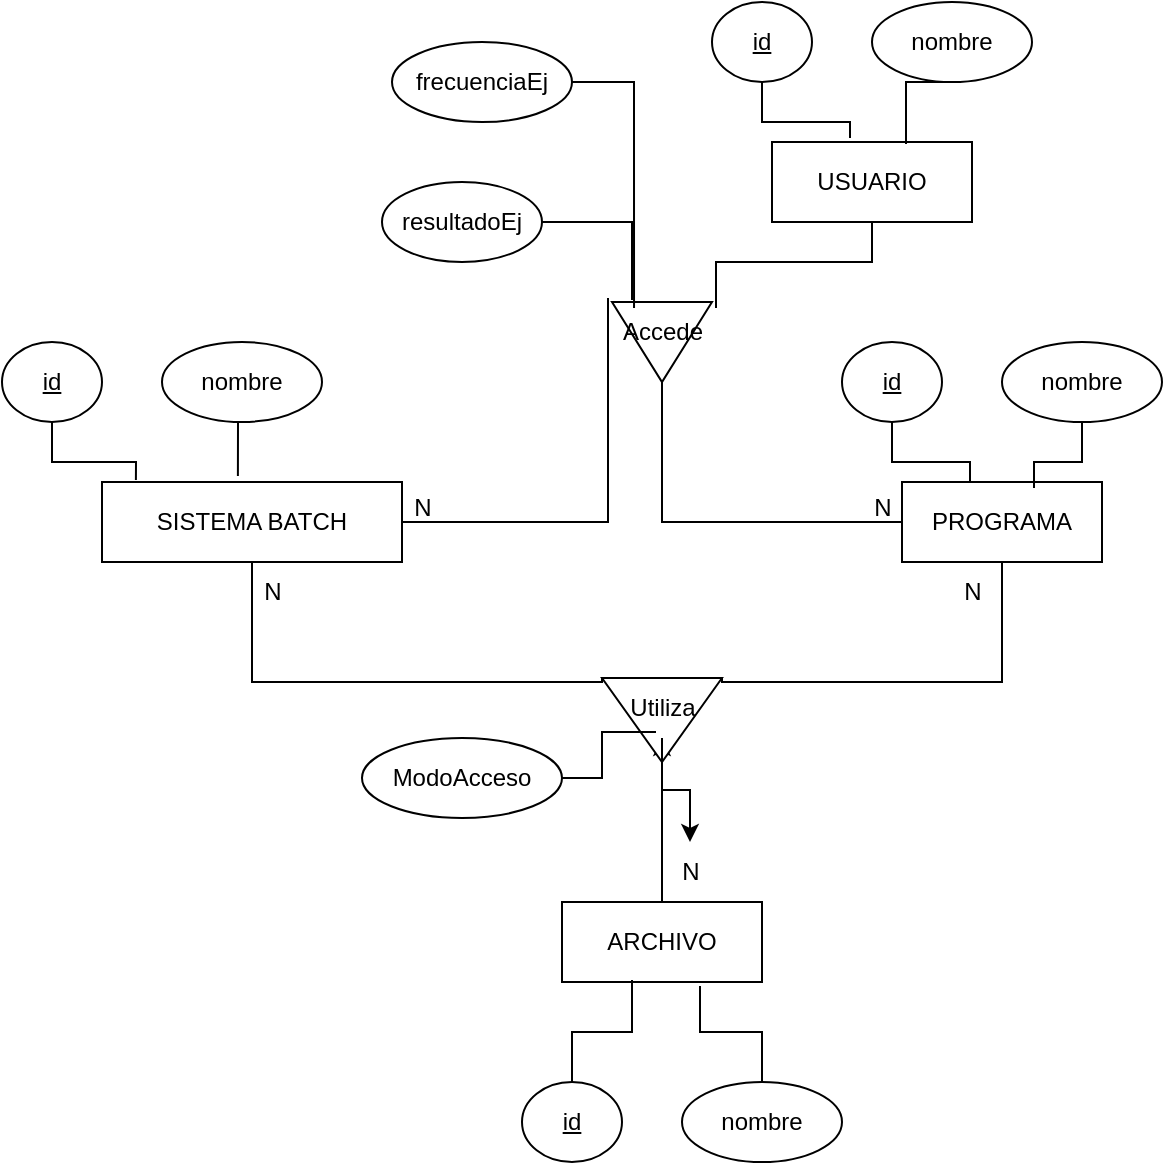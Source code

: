 <mxfile version="24.7.5">
  <diagram name="Página-1" id="vr1mkFRGfHqPhO6ZruIV">
    <mxGraphModel dx="703" dy="1717" grid="1" gridSize="10" guides="1" tooltips="1" connect="1" arrows="1" fold="1" page="1" pageScale="1" pageWidth="827" pageHeight="1169" math="0" shadow="0">
      <root>
        <mxCell id="0" />
        <mxCell id="1" parent="0" />
        <mxCell id="41ywjdvraxIa2r-hHL1E-27" style="edgeStyle=orthogonalEdgeStyle;rounded=0;orthogonalLoop=1;jettySize=auto;html=1;exitX=1;exitY=0.5;exitDx=0;exitDy=0;entryX=0.05;entryY=-0.067;entryDx=0;entryDy=0;endArrow=none;endFill=0;entryPerimeter=0;" edge="1" parent="1" source="41ywjdvraxIa2r-hHL1E-1" target="41ywjdvraxIa2r-hHL1E-43">
          <mxGeometry relative="1" as="geometry">
            <mxPoint x="360" y="150" as="targetPoint" />
          </mxGeometry>
        </mxCell>
        <mxCell id="41ywjdvraxIa2r-hHL1E-1" value="SISTEMA BATCH" style="whiteSpace=wrap;html=1;align=center;" vertex="1" parent="1">
          <mxGeometry x="120" y="130" width="150" height="40" as="geometry" />
        </mxCell>
        <mxCell id="41ywjdvraxIa2r-hHL1E-2" value="PROGRAMA" style="whiteSpace=wrap;html=1;align=center;" vertex="1" parent="1">
          <mxGeometry x="520" y="130" width="100" height="40" as="geometry" />
        </mxCell>
        <mxCell id="41ywjdvraxIa2r-hHL1E-37" value="" style="edgeStyle=orthogonalEdgeStyle;rounded=0;orthogonalLoop=1;jettySize=auto;html=1;" edge="1" parent="1" source="41ywjdvraxIa2r-hHL1E-3" target="41ywjdvraxIa2r-hHL1E-22">
          <mxGeometry relative="1" as="geometry" />
        </mxCell>
        <mxCell id="41ywjdvraxIa2r-hHL1E-3" value="ARCHIVO" style="whiteSpace=wrap;html=1;align=center;" vertex="1" parent="1">
          <mxGeometry x="350" y="340" width="100" height="40" as="geometry" />
        </mxCell>
        <mxCell id="41ywjdvraxIa2r-hHL1E-5" style="edgeStyle=orthogonalEdgeStyle;rounded=0;orthogonalLoop=1;jettySize=auto;html=1;exitX=0;exitY=0;exitDx=30;exitDy=0;exitPerimeter=0;entryX=0.5;entryY=0;entryDx=0;entryDy=0;endArrow=none;endFill=0;" edge="1" parent="1" source="41ywjdvraxIa2r-hHL1E-4" target="41ywjdvraxIa2r-hHL1E-3">
          <mxGeometry relative="1" as="geometry" />
        </mxCell>
        <mxCell id="41ywjdvraxIa2r-hHL1E-8" style="edgeStyle=orthogonalEdgeStyle;rounded=0;orthogonalLoop=1;jettySize=auto;html=1;exitX=0;exitY=1;exitDx=0;exitDy=0;exitPerimeter=0;entryX=0.5;entryY=1;entryDx=0;entryDy=0;endArrow=none;endFill=0;" edge="1" parent="1" source="41ywjdvraxIa2r-hHL1E-4" target="41ywjdvraxIa2r-hHL1E-2">
          <mxGeometry relative="1" as="geometry">
            <Array as="points">
              <mxPoint x="430" y="230" />
              <mxPoint x="570" y="230" />
            </Array>
          </mxGeometry>
        </mxCell>
        <mxCell id="41ywjdvraxIa2r-hHL1E-9" style="edgeStyle=orthogonalEdgeStyle;rounded=0;orthogonalLoop=1;jettySize=auto;html=1;exitX=1;exitY=1;exitDx=0;exitDy=0;exitPerimeter=0;entryX=0.5;entryY=1;entryDx=0;entryDy=0;endArrow=none;endFill=0;" edge="1" parent="1" source="41ywjdvraxIa2r-hHL1E-4" target="41ywjdvraxIa2r-hHL1E-1">
          <mxGeometry relative="1" as="geometry">
            <Array as="points">
              <mxPoint x="370" y="230" />
              <mxPoint x="195" y="230" />
            </Array>
          </mxGeometry>
        </mxCell>
        <mxCell id="41ywjdvraxIa2r-hHL1E-4" value="" style="verticalLabelPosition=bottom;verticalAlign=top;html=1;shape=mxgraph.basic.acute_triangle;dx=0.5;rotation=-180;" vertex="1" parent="1">
          <mxGeometry x="370" y="228" width="60" height="42" as="geometry" />
        </mxCell>
        <mxCell id="41ywjdvraxIa2r-hHL1E-10" value="id" style="ellipse;whiteSpace=wrap;html=1;align=center;fontStyle=4;" vertex="1" parent="1">
          <mxGeometry x="70" y="60" width="50" height="40" as="geometry" />
        </mxCell>
        <mxCell id="41ywjdvraxIa2r-hHL1E-11" value="nombre" style="ellipse;whiteSpace=wrap;html=1;align=center;" vertex="1" parent="1">
          <mxGeometry x="150" y="60" width="80" height="40" as="geometry" />
        </mxCell>
        <mxCell id="41ywjdvraxIa2r-hHL1E-12" style="edgeStyle=orthogonalEdgeStyle;rounded=0;orthogonalLoop=1;jettySize=auto;html=1;exitX=0.5;exitY=1;exitDx=0;exitDy=0;entryX=0.113;entryY=-0.025;entryDx=0;entryDy=0;entryPerimeter=0;endArrow=none;endFill=0;" edge="1" parent="1" source="41ywjdvraxIa2r-hHL1E-10" target="41ywjdvraxIa2r-hHL1E-1">
          <mxGeometry relative="1" as="geometry" />
        </mxCell>
        <mxCell id="41ywjdvraxIa2r-hHL1E-13" style="edgeStyle=orthogonalEdgeStyle;rounded=0;orthogonalLoop=1;jettySize=auto;html=1;exitX=0.5;exitY=1;exitDx=0;exitDy=0;entryX=0.453;entryY=-0.075;entryDx=0;entryDy=0;entryPerimeter=0;endArrow=none;endFill=0;" edge="1" parent="1" source="41ywjdvraxIa2r-hHL1E-11" target="41ywjdvraxIa2r-hHL1E-1">
          <mxGeometry relative="1" as="geometry" />
        </mxCell>
        <mxCell id="41ywjdvraxIa2r-hHL1E-14" value="id" style="ellipse;whiteSpace=wrap;html=1;align=center;fontStyle=4;" vertex="1" parent="1">
          <mxGeometry x="490" y="60" width="50" height="40" as="geometry" />
        </mxCell>
        <mxCell id="41ywjdvraxIa2r-hHL1E-15" value="nombre" style="ellipse;whiteSpace=wrap;html=1;align=center;" vertex="1" parent="1">
          <mxGeometry x="570" y="60" width="80" height="40" as="geometry" />
        </mxCell>
        <mxCell id="41ywjdvraxIa2r-hHL1E-16" value="id" style="ellipse;whiteSpace=wrap;html=1;align=center;fontStyle=4;" vertex="1" parent="1">
          <mxGeometry x="330" y="430" width="50" height="40" as="geometry" />
        </mxCell>
        <mxCell id="41ywjdvraxIa2r-hHL1E-17" value="nombre" style="ellipse;whiteSpace=wrap;html=1;align=center;" vertex="1" parent="1">
          <mxGeometry x="410" y="430" width="80" height="40" as="geometry" />
        </mxCell>
        <mxCell id="41ywjdvraxIa2r-hHL1E-18" style="edgeStyle=orthogonalEdgeStyle;rounded=0;orthogonalLoop=1;jettySize=auto;html=1;exitX=0.5;exitY=1;exitDx=0;exitDy=0;entryX=0.66;entryY=0.075;entryDx=0;entryDy=0;entryPerimeter=0;endArrow=none;endFill=0;" edge="1" parent="1" source="41ywjdvraxIa2r-hHL1E-15" target="41ywjdvraxIa2r-hHL1E-2">
          <mxGeometry relative="1" as="geometry" />
        </mxCell>
        <mxCell id="41ywjdvraxIa2r-hHL1E-19" style="edgeStyle=orthogonalEdgeStyle;rounded=0;orthogonalLoop=1;jettySize=auto;html=1;exitX=0.5;exitY=1;exitDx=0;exitDy=0;entryX=0.34;entryY=0;entryDx=0;entryDy=0;entryPerimeter=0;endArrow=none;endFill=0;" edge="1" parent="1" source="41ywjdvraxIa2r-hHL1E-14" target="41ywjdvraxIa2r-hHL1E-2">
          <mxGeometry relative="1" as="geometry" />
        </mxCell>
        <mxCell id="41ywjdvraxIa2r-hHL1E-20" style="edgeStyle=orthogonalEdgeStyle;rounded=0;orthogonalLoop=1;jettySize=auto;html=1;exitX=0.5;exitY=0;exitDx=0;exitDy=0;entryX=0.35;entryY=0.975;entryDx=0;entryDy=0;entryPerimeter=0;endArrow=none;endFill=0;" edge="1" parent="1" source="41ywjdvraxIa2r-hHL1E-16" target="41ywjdvraxIa2r-hHL1E-3">
          <mxGeometry relative="1" as="geometry" />
        </mxCell>
        <mxCell id="41ywjdvraxIa2r-hHL1E-21" style="edgeStyle=orthogonalEdgeStyle;rounded=0;orthogonalLoop=1;jettySize=auto;html=1;exitX=0.5;exitY=0;exitDx=0;exitDy=0;entryX=0.69;entryY=1.05;entryDx=0;entryDy=0;entryPerimeter=0;endArrow=none;endFill=0;" edge="1" parent="1" source="41ywjdvraxIa2r-hHL1E-17" target="41ywjdvraxIa2r-hHL1E-3">
          <mxGeometry relative="1" as="geometry" />
        </mxCell>
        <mxCell id="41ywjdvraxIa2r-hHL1E-41" value="" style="edgeStyle=orthogonalEdgeStyle;rounded=0;orthogonalLoop=1;jettySize=auto;html=1;" edge="1" parent="1" source="41ywjdvraxIa2r-hHL1E-22" target="41ywjdvraxIa2r-hHL1E-38">
          <mxGeometry relative="1" as="geometry" />
        </mxCell>
        <mxCell id="41ywjdvraxIa2r-hHL1E-22" value="Utiliza" style="text;html=1;align=center;verticalAlign=middle;resizable=0;points=[];autosize=1;strokeColor=none;fillColor=none;" vertex="1" parent="1">
          <mxGeometry x="370" y="228" width="60" height="30" as="geometry" />
        </mxCell>
        <mxCell id="41ywjdvraxIa2r-hHL1E-23" value="ModoAcceso" style="ellipse;whiteSpace=wrap;html=1;align=center;" vertex="1" parent="1">
          <mxGeometry x="250" y="258" width="100" height="40" as="geometry" />
        </mxCell>
        <mxCell id="41ywjdvraxIa2r-hHL1E-25" style="edgeStyle=orthogonalEdgeStyle;rounded=0;orthogonalLoop=1;jettySize=auto;html=1;exitX=1;exitY=0.5;exitDx=0;exitDy=0;entryX=0.45;entryY=0.9;entryDx=0;entryDy=0;entryPerimeter=0;endArrow=none;endFill=0;" edge="1" parent="1" source="41ywjdvraxIa2r-hHL1E-23" target="41ywjdvraxIa2r-hHL1E-22">
          <mxGeometry relative="1" as="geometry" />
        </mxCell>
        <mxCell id="41ywjdvraxIa2r-hHL1E-28" style="edgeStyle=orthogonalEdgeStyle;rounded=0;orthogonalLoop=1;jettySize=auto;html=1;entryX=0;entryY=0.5;entryDx=0;entryDy=0;endArrow=none;endFill=0;exitX=0;exitY=0;exitDx=25;exitDy=0;exitPerimeter=0;" edge="1" parent="1" source="41ywjdvraxIa2r-hHL1E-42" target="41ywjdvraxIa2r-hHL1E-2">
          <mxGeometry relative="1" as="geometry">
            <mxPoint x="440" y="150" as="sourcePoint" />
          </mxGeometry>
        </mxCell>
        <mxCell id="41ywjdvraxIa2r-hHL1E-29" value="frecuenciaEj" style="ellipse;whiteSpace=wrap;html=1;align=center;" vertex="1" parent="1">
          <mxGeometry x="265" y="-90" width="90" height="40" as="geometry" />
        </mxCell>
        <mxCell id="41ywjdvraxIa2r-hHL1E-31" value="resultadoEj" style="ellipse;whiteSpace=wrap;html=1;align=center;" vertex="1" parent="1">
          <mxGeometry x="260" y="-20" width="80" height="40" as="geometry" />
        </mxCell>
        <mxCell id="41ywjdvraxIa2r-hHL1E-33" value="N" style="text;html=1;align=center;verticalAlign=middle;resizable=0;points=[];autosize=1;strokeColor=none;fillColor=none;" vertex="1" parent="1">
          <mxGeometry x="495" y="128" width="30" height="30" as="geometry" />
        </mxCell>
        <mxCell id="41ywjdvraxIa2r-hHL1E-34" value="N" style="text;html=1;align=center;verticalAlign=middle;resizable=0;points=[];autosize=1;strokeColor=none;fillColor=none;" vertex="1" parent="1">
          <mxGeometry x="265" y="128" width="30" height="30" as="geometry" />
        </mxCell>
        <mxCell id="41ywjdvraxIa2r-hHL1E-35" value="N" style="text;html=1;align=center;verticalAlign=middle;resizable=0;points=[];autosize=1;strokeColor=none;fillColor=none;" vertex="1" parent="1">
          <mxGeometry x="190" y="170" width="30" height="30" as="geometry" />
        </mxCell>
        <mxCell id="41ywjdvraxIa2r-hHL1E-36" value="N" style="text;html=1;align=center;verticalAlign=middle;resizable=0;points=[];autosize=1;strokeColor=none;fillColor=none;" vertex="1" parent="1">
          <mxGeometry x="540" y="170" width="30" height="30" as="geometry" />
        </mxCell>
        <mxCell id="41ywjdvraxIa2r-hHL1E-38" value="N" style="text;html=1;align=center;verticalAlign=middle;resizable=0;points=[];autosize=1;strokeColor=none;fillColor=none;" vertex="1" parent="1">
          <mxGeometry x="399" y="310" width="30" height="30" as="geometry" />
        </mxCell>
        <mxCell id="41ywjdvraxIa2r-hHL1E-39" value="USUARIO" style="whiteSpace=wrap;html=1;align=center;" vertex="1" parent="1">
          <mxGeometry x="455" y="-40" width="100" height="40" as="geometry" />
        </mxCell>
        <mxCell id="41ywjdvraxIa2r-hHL1E-42" value="" style="verticalLabelPosition=bottom;verticalAlign=top;html=1;shape=mxgraph.basic.acute_triangle;dx=0.5;rotation=-180;" vertex="1" parent="1">
          <mxGeometry x="375" y="40" width="50" height="40" as="geometry" />
        </mxCell>
        <mxCell id="41ywjdvraxIa2r-hHL1E-43" value="Accede" style="text;html=1;align=center;verticalAlign=middle;resizable=0;points=[];autosize=1;strokeColor=none;fillColor=none;" vertex="1" parent="1">
          <mxGeometry x="370" y="40" width="60" height="30" as="geometry" />
        </mxCell>
        <mxCell id="41ywjdvraxIa2r-hHL1E-44" style="edgeStyle=orthogonalEdgeStyle;rounded=0;orthogonalLoop=1;jettySize=auto;html=1;exitX=0.5;exitY=1;exitDx=0;exitDy=0;entryX=0.95;entryY=0.1;entryDx=0;entryDy=0;entryPerimeter=0;endArrow=none;endFill=0;" edge="1" parent="1" source="41ywjdvraxIa2r-hHL1E-39" target="41ywjdvraxIa2r-hHL1E-43">
          <mxGeometry relative="1" as="geometry" />
        </mxCell>
        <mxCell id="41ywjdvraxIa2r-hHL1E-45" style="edgeStyle=orthogonalEdgeStyle;rounded=0;orthogonalLoop=1;jettySize=auto;html=1;exitX=1;exitY=0.5;exitDx=0;exitDy=0;entryX=0.267;entryY=0.1;entryDx=0;entryDy=0;entryPerimeter=0;endArrow=none;endFill=0;" edge="1" parent="1" source="41ywjdvraxIa2r-hHL1E-29" target="41ywjdvraxIa2r-hHL1E-43">
          <mxGeometry relative="1" as="geometry" />
        </mxCell>
        <mxCell id="41ywjdvraxIa2r-hHL1E-47" value="id" style="ellipse;whiteSpace=wrap;html=1;align=center;fontStyle=4;" vertex="1" parent="1">
          <mxGeometry x="425" y="-110" width="50" height="40" as="geometry" />
        </mxCell>
        <mxCell id="41ywjdvraxIa2r-hHL1E-48" value="nombre" style="ellipse;whiteSpace=wrap;html=1;align=center;" vertex="1" parent="1">
          <mxGeometry x="505" y="-110" width="80" height="40" as="geometry" />
        </mxCell>
        <mxCell id="41ywjdvraxIa2r-hHL1E-51" style="edgeStyle=orthogonalEdgeStyle;rounded=0;orthogonalLoop=1;jettySize=auto;html=1;exitX=0.5;exitY=1;exitDx=0;exitDy=0;entryX=0.39;entryY=-0.05;entryDx=0;entryDy=0;entryPerimeter=0;endArrow=none;endFill=0;" edge="1" parent="1" source="41ywjdvraxIa2r-hHL1E-47" target="41ywjdvraxIa2r-hHL1E-39">
          <mxGeometry relative="1" as="geometry" />
        </mxCell>
        <mxCell id="41ywjdvraxIa2r-hHL1E-52" style="edgeStyle=orthogonalEdgeStyle;rounded=0;orthogonalLoop=1;jettySize=auto;html=1;exitX=0.5;exitY=1;exitDx=0;exitDy=0;entryX=0.67;entryY=0.025;entryDx=0;entryDy=0;entryPerimeter=0;endArrow=none;endFill=0;" edge="1" parent="1" source="41ywjdvraxIa2r-hHL1E-48" target="41ywjdvraxIa2r-hHL1E-39">
          <mxGeometry relative="1" as="geometry" />
        </mxCell>
        <mxCell id="41ywjdvraxIa2r-hHL1E-53" style="edgeStyle=orthogonalEdgeStyle;rounded=0;orthogonalLoop=1;jettySize=auto;html=1;exitX=1;exitY=0.5;exitDx=0;exitDy=0;entryX=0.25;entryY=-0.033;entryDx=0;entryDy=0;entryPerimeter=0;endArrow=none;endFill=0;" edge="1" parent="1" source="41ywjdvraxIa2r-hHL1E-31" target="41ywjdvraxIa2r-hHL1E-43">
          <mxGeometry relative="1" as="geometry" />
        </mxCell>
      </root>
    </mxGraphModel>
  </diagram>
</mxfile>
